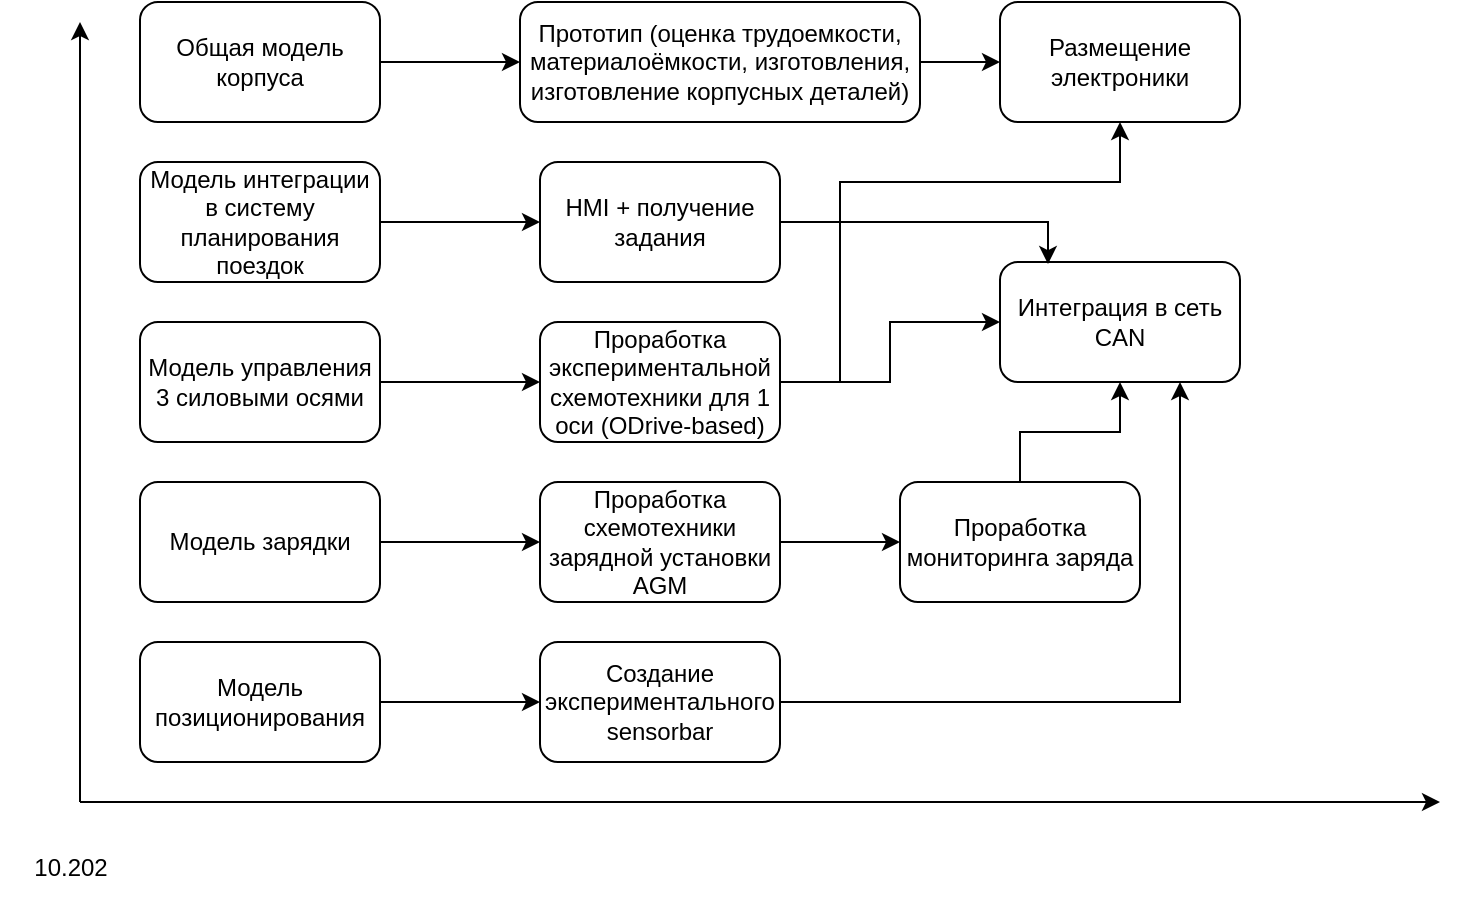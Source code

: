 <mxfile version="24.8.3">
  <diagram name="Page-1" id="DQiwPlul8rODaZ9idR1y">
    <mxGraphModel dx="954" dy="622" grid="1" gridSize="10" guides="1" tooltips="1" connect="1" arrows="1" fold="1" page="1" pageScale="1" pageWidth="827" pageHeight="1169" math="0" shadow="0">
      <root>
        <mxCell id="0" />
        <mxCell id="1" parent="0" />
        <mxCell id="ChNeA1hL08W3Tv45A1AK-1" value="" style="endArrow=classic;html=1;rounded=0;" edge="1" parent="1">
          <mxGeometry width="50" height="50" relative="1" as="geometry">
            <mxPoint x="80" y="520" as="sourcePoint" />
            <mxPoint x="760" y="520" as="targetPoint" />
          </mxGeometry>
        </mxCell>
        <mxCell id="ChNeA1hL08W3Tv45A1AK-2" value="" style="endArrow=classic;html=1;rounded=0;" edge="1" parent="1">
          <mxGeometry width="50" height="50" relative="1" as="geometry">
            <mxPoint x="80" y="520" as="sourcePoint" />
            <mxPoint x="80" y="130" as="targetPoint" />
          </mxGeometry>
        </mxCell>
        <mxCell id="ChNeA1hL08W3Tv45A1AK-17" value="" style="edgeStyle=orthogonalEdgeStyle;rounded=0;orthogonalLoop=1;jettySize=auto;html=1;" edge="1" parent="1" source="ChNeA1hL08W3Tv45A1AK-3" target="ChNeA1hL08W3Tv45A1AK-7">
          <mxGeometry relative="1" as="geometry" />
        </mxCell>
        <mxCell id="ChNeA1hL08W3Tv45A1AK-3" value="Общая модель корпуса" style="rounded=1;whiteSpace=wrap;html=1;" vertex="1" parent="1">
          <mxGeometry x="110" y="120" width="120" height="60" as="geometry" />
        </mxCell>
        <mxCell id="ChNeA1hL08W3Tv45A1AK-15" value="" style="edgeStyle=orthogonalEdgeStyle;rounded=0;orthogonalLoop=1;jettySize=auto;html=1;" edge="1" parent="1" source="ChNeA1hL08W3Tv45A1AK-4" target="ChNeA1hL08W3Tv45A1AK-8">
          <mxGeometry relative="1" as="geometry" />
        </mxCell>
        <mxCell id="ChNeA1hL08W3Tv45A1AK-4" value="Модель управления 3 силовыми осями" style="rounded=1;whiteSpace=wrap;html=1;" vertex="1" parent="1">
          <mxGeometry x="110" y="280" width="120" height="60" as="geometry" />
        </mxCell>
        <mxCell id="ChNeA1hL08W3Tv45A1AK-18" value="" style="edgeStyle=orthogonalEdgeStyle;rounded=0;orthogonalLoop=1;jettySize=auto;html=1;" edge="1" parent="1" source="ChNeA1hL08W3Tv45A1AK-5" target="ChNeA1hL08W3Tv45A1AK-16">
          <mxGeometry relative="1" as="geometry" />
        </mxCell>
        <mxCell id="ChNeA1hL08W3Tv45A1AK-5" value="Модель позиционирования" style="rounded=1;whiteSpace=wrap;html=1;" vertex="1" parent="1">
          <mxGeometry x="110" y="440" width="120" height="60" as="geometry" />
        </mxCell>
        <mxCell id="ChNeA1hL08W3Tv45A1AK-13" value="" style="edgeStyle=orthogonalEdgeStyle;rounded=0;orthogonalLoop=1;jettySize=auto;html=1;" edge="1" parent="1" source="ChNeA1hL08W3Tv45A1AK-6" target="ChNeA1hL08W3Tv45A1AK-11">
          <mxGeometry relative="1" as="geometry" />
        </mxCell>
        <mxCell id="ChNeA1hL08W3Tv45A1AK-6" value="Модель зарядки" style="rounded=1;whiteSpace=wrap;html=1;" vertex="1" parent="1">
          <mxGeometry x="110" y="360" width="120" height="60" as="geometry" />
        </mxCell>
        <mxCell id="ChNeA1hL08W3Tv45A1AK-32" value="" style="edgeStyle=orthogonalEdgeStyle;rounded=0;orthogonalLoop=1;jettySize=auto;html=1;" edge="1" parent="1" source="ChNeA1hL08W3Tv45A1AK-7" target="ChNeA1hL08W3Tv45A1AK-31">
          <mxGeometry relative="1" as="geometry" />
        </mxCell>
        <mxCell id="ChNeA1hL08W3Tv45A1AK-7" value="Прототип (оценка трудоемкости, материалоёмкости, изготовления, изготовление корпусных деталей)" style="rounded=1;whiteSpace=wrap;html=1;" vertex="1" parent="1">
          <mxGeometry x="300" y="120" width="200" height="60" as="geometry" />
        </mxCell>
        <mxCell id="ChNeA1hL08W3Tv45A1AK-20" value="" style="edgeStyle=orthogonalEdgeStyle;rounded=0;orthogonalLoop=1;jettySize=auto;html=1;" edge="1" parent="1" source="ChNeA1hL08W3Tv45A1AK-8" target="ChNeA1hL08W3Tv45A1AK-19">
          <mxGeometry relative="1" as="geometry" />
        </mxCell>
        <mxCell id="ChNeA1hL08W3Tv45A1AK-33" style="edgeStyle=orthogonalEdgeStyle;rounded=0;orthogonalLoop=1;jettySize=auto;html=1;entryX=0.5;entryY=1;entryDx=0;entryDy=0;" edge="1" parent="1" source="ChNeA1hL08W3Tv45A1AK-8" target="ChNeA1hL08W3Tv45A1AK-31">
          <mxGeometry relative="1" as="geometry">
            <mxPoint x="600" y="190" as="targetPoint" />
            <Array as="points">
              <mxPoint x="460" y="310" />
              <mxPoint x="460" y="210" />
              <mxPoint x="600" y="210" />
            </Array>
          </mxGeometry>
        </mxCell>
        <mxCell id="ChNeA1hL08W3Tv45A1AK-8" value="Проработка экспериментальной&lt;div&gt;схемотехники для 1 оси (ODrive-based)&lt;/div&gt;" style="rounded=1;whiteSpace=wrap;html=1;" vertex="1" parent="1">
          <mxGeometry x="310" y="280" width="120" height="60" as="geometry" />
        </mxCell>
        <mxCell id="ChNeA1hL08W3Tv45A1AK-10" value="10.202" style="text;html=1;align=center;verticalAlign=middle;resizable=0;points=[];autosize=1;strokeColor=none;fillColor=none;" vertex="1" parent="1">
          <mxGeometry x="40" y="538" width="70" height="30" as="geometry" />
        </mxCell>
        <mxCell id="ChNeA1hL08W3Tv45A1AK-14" value="" style="edgeStyle=orthogonalEdgeStyle;rounded=0;orthogonalLoop=1;jettySize=auto;html=1;" edge="1" parent="1" source="ChNeA1hL08W3Tv45A1AK-11" target="ChNeA1hL08W3Tv45A1AK-12">
          <mxGeometry relative="1" as="geometry" />
        </mxCell>
        <mxCell id="ChNeA1hL08W3Tv45A1AK-11" value="Проработка схемотехники зарядной установки AGM" style="rounded=1;whiteSpace=wrap;html=1;" vertex="1" parent="1">
          <mxGeometry x="310" y="360" width="120" height="60" as="geometry" />
        </mxCell>
        <mxCell id="ChNeA1hL08W3Tv45A1AK-21" value="" style="edgeStyle=orthogonalEdgeStyle;rounded=0;orthogonalLoop=1;jettySize=auto;html=1;" edge="1" parent="1" source="ChNeA1hL08W3Tv45A1AK-12" target="ChNeA1hL08W3Tv45A1AK-19">
          <mxGeometry relative="1" as="geometry" />
        </mxCell>
        <mxCell id="ChNeA1hL08W3Tv45A1AK-12" value="Проработка мониторинга заряда" style="rounded=1;whiteSpace=wrap;html=1;" vertex="1" parent="1">
          <mxGeometry x="490" y="360" width="120" height="60" as="geometry" />
        </mxCell>
        <mxCell id="ChNeA1hL08W3Tv45A1AK-22" style="edgeStyle=orthogonalEdgeStyle;rounded=0;orthogonalLoop=1;jettySize=auto;html=1;entryX=0.75;entryY=1;entryDx=0;entryDy=0;" edge="1" parent="1" source="ChNeA1hL08W3Tv45A1AK-16" target="ChNeA1hL08W3Tv45A1AK-19">
          <mxGeometry relative="1" as="geometry" />
        </mxCell>
        <mxCell id="ChNeA1hL08W3Tv45A1AK-16" value="Создание экспериментального sensorbar" style="rounded=1;whiteSpace=wrap;html=1;" vertex="1" parent="1">
          <mxGeometry x="310" y="440" width="120" height="60" as="geometry" />
        </mxCell>
        <mxCell id="ChNeA1hL08W3Tv45A1AK-19" value="Интеграция в сеть CAN" style="rounded=1;whiteSpace=wrap;html=1;" vertex="1" parent="1">
          <mxGeometry x="540" y="250" width="120" height="60" as="geometry" />
        </mxCell>
        <mxCell id="ChNeA1hL08W3Tv45A1AK-28" style="edgeStyle=orthogonalEdgeStyle;rounded=0;orthogonalLoop=1;jettySize=auto;html=1;" edge="1" parent="1" source="ChNeA1hL08W3Tv45A1AK-24" target="ChNeA1hL08W3Tv45A1AK-25">
          <mxGeometry relative="1" as="geometry" />
        </mxCell>
        <mxCell id="ChNeA1hL08W3Tv45A1AK-24" value="Модель интеграции в систему планирования поездок" style="rounded=1;whiteSpace=wrap;html=1;" vertex="1" parent="1">
          <mxGeometry x="110" y="200" width="120" height="60" as="geometry" />
        </mxCell>
        <mxCell id="ChNeA1hL08W3Tv45A1AK-25" value="HMI + получение задания" style="rounded=1;whiteSpace=wrap;html=1;" vertex="1" parent="1">
          <mxGeometry x="310" y="200" width="120" height="60" as="geometry" />
        </mxCell>
        <mxCell id="ChNeA1hL08W3Tv45A1AK-29" style="edgeStyle=orthogonalEdgeStyle;rounded=0;orthogonalLoop=1;jettySize=auto;html=1;entryX=0.2;entryY=0.017;entryDx=0;entryDy=0;entryPerimeter=0;" edge="1" parent="1" source="ChNeA1hL08W3Tv45A1AK-25" target="ChNeA1hL08W3Tv45A1AK-19">
          <mxGeometry relative="1" as="geometry" />
        </mxCell>
        <mxCell id="ChNeA1hL08W3Tv45A1AK-31" value="Размещение электроники" style="rounded=1;whiteSpace=wrap;html=1;" vertex="1" parent="1">
          <mxGeometry x="540" y="120" width="120" height="60" as="geometry" />
        </mxCell>
      </root>
    </mxGraphModel>
  </diagram>
</mxfile>
